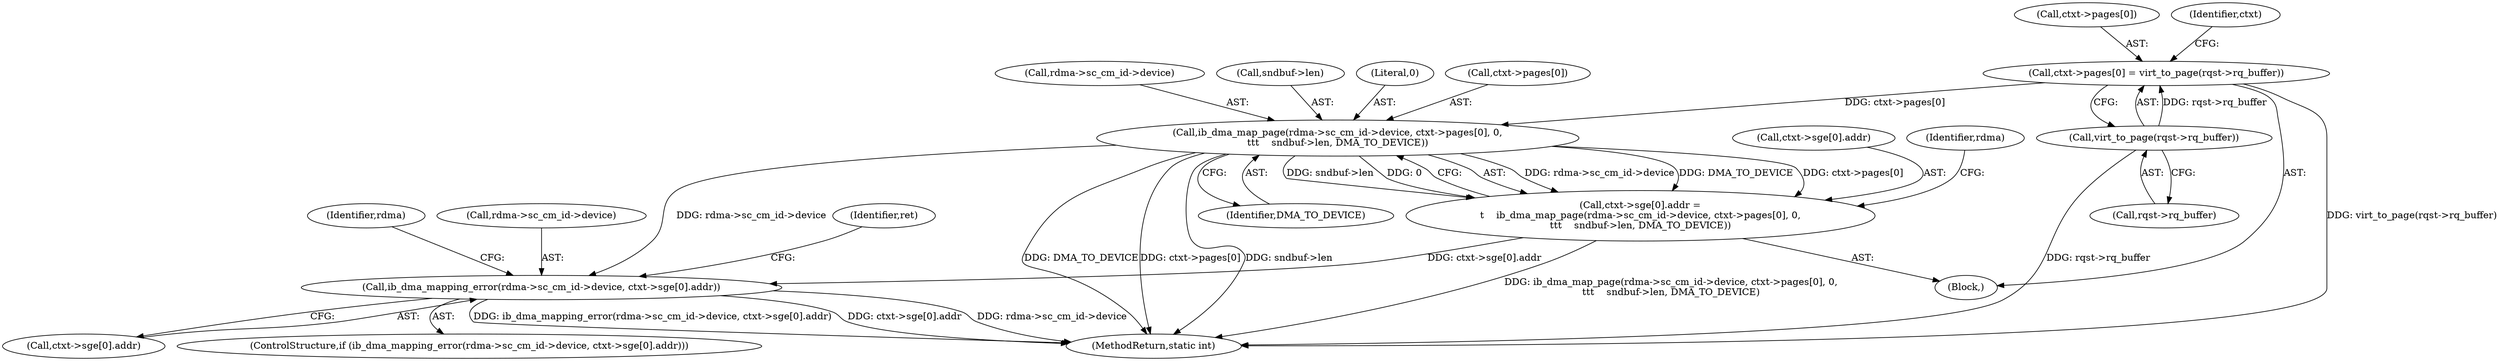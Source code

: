 digraph "1_linux_c70422f760c120480fee4de6c38804c72aa26bc1_22@array" {
"1000141" [label="(Call,ctxt->pages[0] = virt_to_page(rqst->rq_buffer))"];
"1000147" [label="(Call,virt_to_page(rqst->rq_buffer))"];
"1000193" [label="(Call,ib_dma_map_page(rdma->sc_cm_id->device, ctxt->pages[0], 0,\n\t\t\t    sndbuf->len, DMA_TO_DEVICE))"];
"1000185" [label="(Call,ctxt->sge[0].addr =\n\t    ib_dma_map_page(rdma->sc_cm_id->device, ctxt->pages[0], 0,\n\t\t\t    sndbuf->len, DMA_TO_DEVICE))"];
"1000210" [label="(Call,ib_dma_mapping_error(rdma->sc_cm_id->device, ctxt->sge[0].addr))"];
"1000186" [label="(Call,ctxt->sge[0].addr)"];
"1000194" [label="(Call,rdma->sc_cm_id->device)"];
"1000205" [label="(Call,sndbuf->len)"];
"1000225" [label="(Identifier,ret)"];
"1000141" [label="(Call,ctxt->pages[0] = virt_to_page(rqst->rq_buffer))"];
"1000204" [label="(Literal,0)"];
"1000213" [label="(Identifier,rdma)"];
"1000210" [label="(Call,ib_dma_mapping_error(rdma->sc_cm_id->device, ctxt->sge[0].addr))"];
"1000142" [label="(Call,ctxt->pages[0])"];
"1000148" [label="(Call,rqst->rq_buffer)"];
"1000216" [label="(Call,ctxt->sge[0].addr)"];
"1000147" [label="(Call,virt_to_page(rqst->rq_buffer))"];
"1000230" [label="(Identifier,rdma)"];
"1000211" [label="(Call,rdma->sc_cm_id->device)"];
"1000153" [label="(Identifier,ctxt)"];
"1000103" [label="(Block,)"];
"1000306" [label="(MethodReturn,static int)"];
"1000209" [label="(ControlStructure,if (ib_dma_mapping_error(rdma->sc_cm_id->device, ctxt->sge[0].addr)))"];
"1000185" [label="(Call,ctxt->sge[0].addr =\n\t    ib_dma_map_page(rdma->sc_cm_id->device, ctxt->pages[0], 0,\n\t\t\t    sndbuf->len, DMA_TO_DEVICE))"];
"1000208" [label="(Identifier,DMA_TO_DEVICE)"];
"1000193" [label="(Call,ib_dma_map_page(rdma->sc_cm_id->device, ctxt->pages[0], 0,\n\t\t\t    sndbuf->len, DMA_TO_DEVICE))"];
"1000199" [label="(Call,ctxt->pages[0])"];
"1000141" -> "1000103"  [label="AST: "];
"1000141" -> "1000147"  [label="CFG: "];
"1000142" -> "1000141"  [label="AST: "];
"1000147" -> "1000141"  [label="AST: "];
"1000153" -> "1000141"  [label="CFG: "];
"1000141" -> "1000306"  [label="DDG: virt_to_page(rqst->rq_buffer)"];
"1000147" -> "1000141"  [label="DDG: rqst->rq_buffer"];
"1000141" -> "1000193"  [label="DDG: ctxt->pages[0]"];
"1000147" -> "1000148"  [label="CFG: "];
"1000148" -> "1000147"  [label="AST: "];
"1000147" -> "1000306"  [label="DDG: rqst->rq_buffer"];
"1000193" -> "1000185"  [label="AST: "];
"1000193" -> "1000208"  [label="CFG: "];
"1000194" -> "1000193"  [label="AST: "];
"1000199" -> "1000193"  [label="AST: "];
"1000204" -> "1000193"  [label="AST: "];
"1000205" -> "1000193"  [label="AST: "];
"1000208" -> "1000193"  [label="AST: "];
"1000185" -> "1000193"  [label="CFG: "];
"1000193" -> "1000306"  [label="DDG: DMA_TO_DEVICE"];
"1000193" -> "1000306"  [label="DDG: ctxt->pages[0]"];
"1000193" -> "1000306"  [label="DDG: sndbuf->len"];
"1000193" -> "1000185"  [label="DDG: rdma->sc_cm_id->device"];
"1000193" -> "1000185"  [label="DDG: DMA_TO_DEVICE"];
"1000193" -> "1000185"  [label="DDG: ctxt->pages[0]"];
"1000193" -> "1000185"  [label="DDG: sndbuf->len"];
"1000193" -> "1000185"  [label="DDG: 0"];
"1000193" -> "1000210"  [label="DDG: rdma->sc_cm_id->device"];
"1000185" -> "1000103"  [label="AST: "];
"1000186" -> "1000185"  [label="AST: "];
"1000213" -> "1000185"  [label="CFG: "];
"1000185" -> "1000306"  [label="DDG: ib_dma_map_page(rdma->sc_cm_id->device, ctxt->pages[0], 0,\n\t\t\t    sndbuf->len, DMA_TO_DEVICE)"];
"1000185" -> "1000210"  [label="DDG: ctxt->sge[0].addr"];
"1000210" -> "1000209"  [label="AST: "];
"1000210" -> "1000216"  [label="CFG: "];
"1000211" -> "1000210"  [label="AST: "];
"1000216" -> "1000210"  [label="AST: "];
"1000225" -> "1000210"  [label="CFG: "];
"1000230" -> "1000210"  [label="CFG: "];
"1000210" -> "1000306"  [label="DDG: ib_dma_mapping_error(rdma->sc_cm_id->device, ctxt->sge[0].addr)"];
"1000210" -> "1000306"  [label="DDG: ctxt->sge[0].addr"];
"1000210" -> "1000306"  [label="DDG: rdma->sc_cm_id->device"];
}
